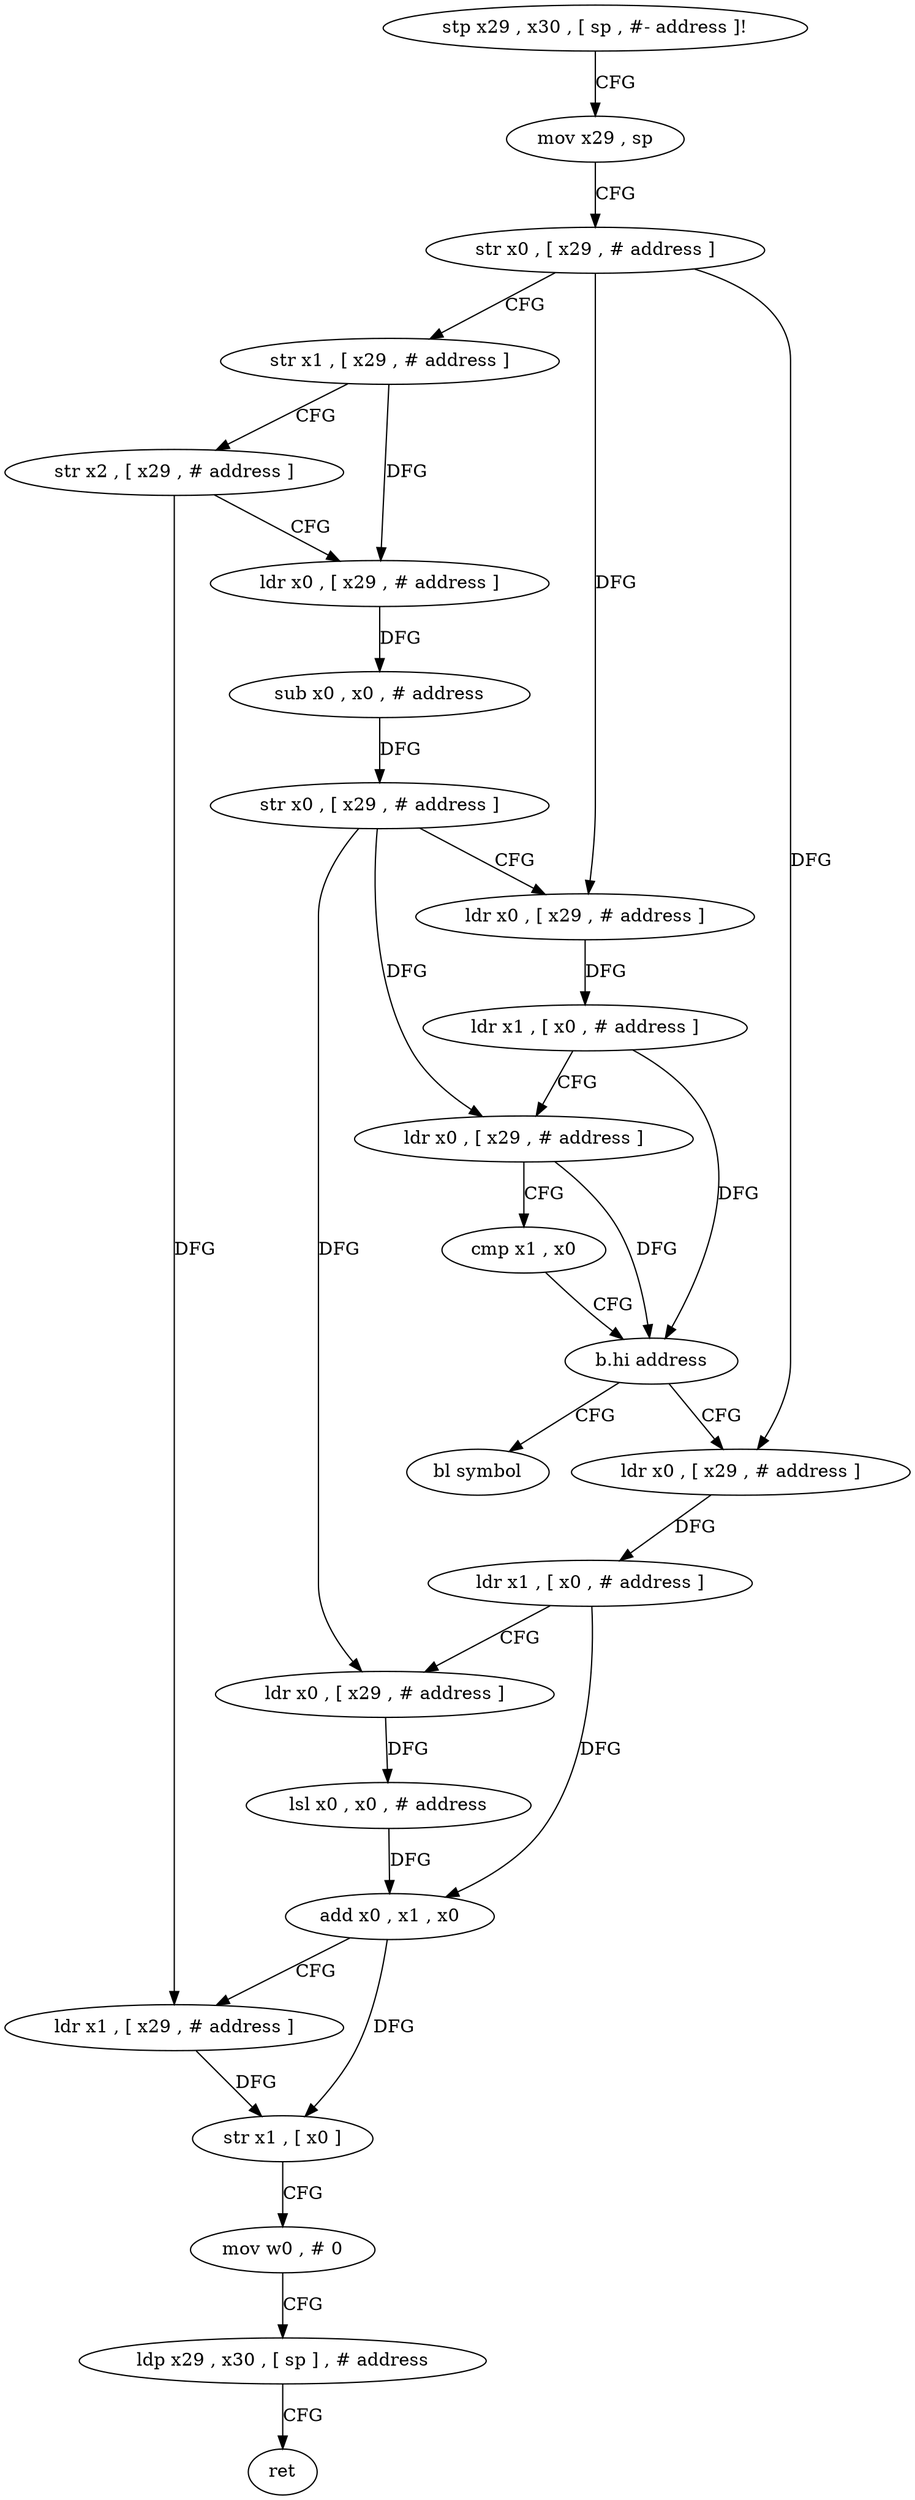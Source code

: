 digraph "func" {
"188624" [label = "stp x29 , x30 , [ sp , #- address ]!" ]
"188628" [label = "mov x29 , sp" ]
"188632" [label = "str x0 , [ x29 , # address ]" ]
"188636" [label = "str x1 , [ x29 , # address ]" ]
"188640" [label = "str x2 , [ x29 , # address ]" ]
"188644" [label = "ldr x0 , [ x29 , # address ]" ]
"188648" [label = "sub x0 , x0 , # address" ]
"188652" [label = "str x0 , [ x29 , # address ]" ]
"188656" [label = "ldr x0 , [ x29 , # address ]" ]
"188660" [label = "ldr x1 , [ x0 , # address ]" ]
"188664" [label = "ldr x0 , [ x29 , # address ]" ]
"188668" [label = "cmp x1 , x0" ]
"188672" [label = "b.hi address" ]
"188680" [label = "ldr x0 , [ x29 , # address ]" ]
"188676" [label = "bl symbol" ]
"188684" [label = "ldr x1 , [ x0 , # address ]" ]
"188688" [label = "ldr x0 , [ x29 , # address ]" ]
"188692" [label = "lsl x0 , x0 , # address" ]
"188696" [label = "add x0 , x1 , x0" ]
"188700" [label = "ldr x1 , [ x29 , # address ]" ]
"188704" [label = "str x1 , [ x0 ]" ]
"188708" [label = "mov w0 , # 0" ]
"188712" [label = "ldp x29 , x30 , [ sp ] , # address" ]
"188716" [label = "ret" ]
"188624" -> "188628" [ label = "CFG" ]
"188628" -> "188632" [ label = "CFG" ]
"188632" -> "188636" [ label = "CFG" ]
"188632" -> "188656" [ label = "DFG" ]
"188632" -> "188680" [ label = "DFG" ]
"188636" -> "188640" [ label = "CFG" ]
"188636" -> "188644" [ label = "DFG" ]
"188640" -> "188644" [ label = "CFG" ]
"188640" -> "188700" [ label = "DFG" ]
"188644" -> "188648" [ label = "DFG" ]
"188648" -> "188652" [ label = "DFG" ]
"188652" -> "188656" [ label = "CFG" ]
"188652" -> "188664" [ label = "DFG" ]
"188652" -> "188688" [ label = "DFG" ]
"188656" -> "188660" [ label = "DFG" ]
"188660" -> "188664" [ label = "CFG" ]
"188660" -> "188672" [ label = "DFG" ]
"188664" -> "188668" [ label = "CFG" ]
"188664" -> "188672" [ label = "DFG" ]
"188668" -> "188672" [ label = "CFG" ]
"188672" -> "188680" [ label = "CFG" ]
"188672" -> "188676" [ label = "CFG" ]
"188680" -> "188684" [ label = "DFG" ]
"188684" -> "188688" [ label = "CFG" ]
"188684" -> "188696" [ label = "DFG" ]
"188688" -> "188692" [ label = "DFG" ]
"188692" -> "188696" [ label = "DFG" ]
"188696" -> "188700" [ label = "CFG" ]
"188696" -> "188704" [ label = "DFG" ]
"188700" -> "188704" [ label = "DFG" ]
"188704" -> "188708" [ label = "CFG" ]
"188708" -> "188712" [ label = "CFG" ]
"188712" -> "188716" [ label = "CFG" ]
}
